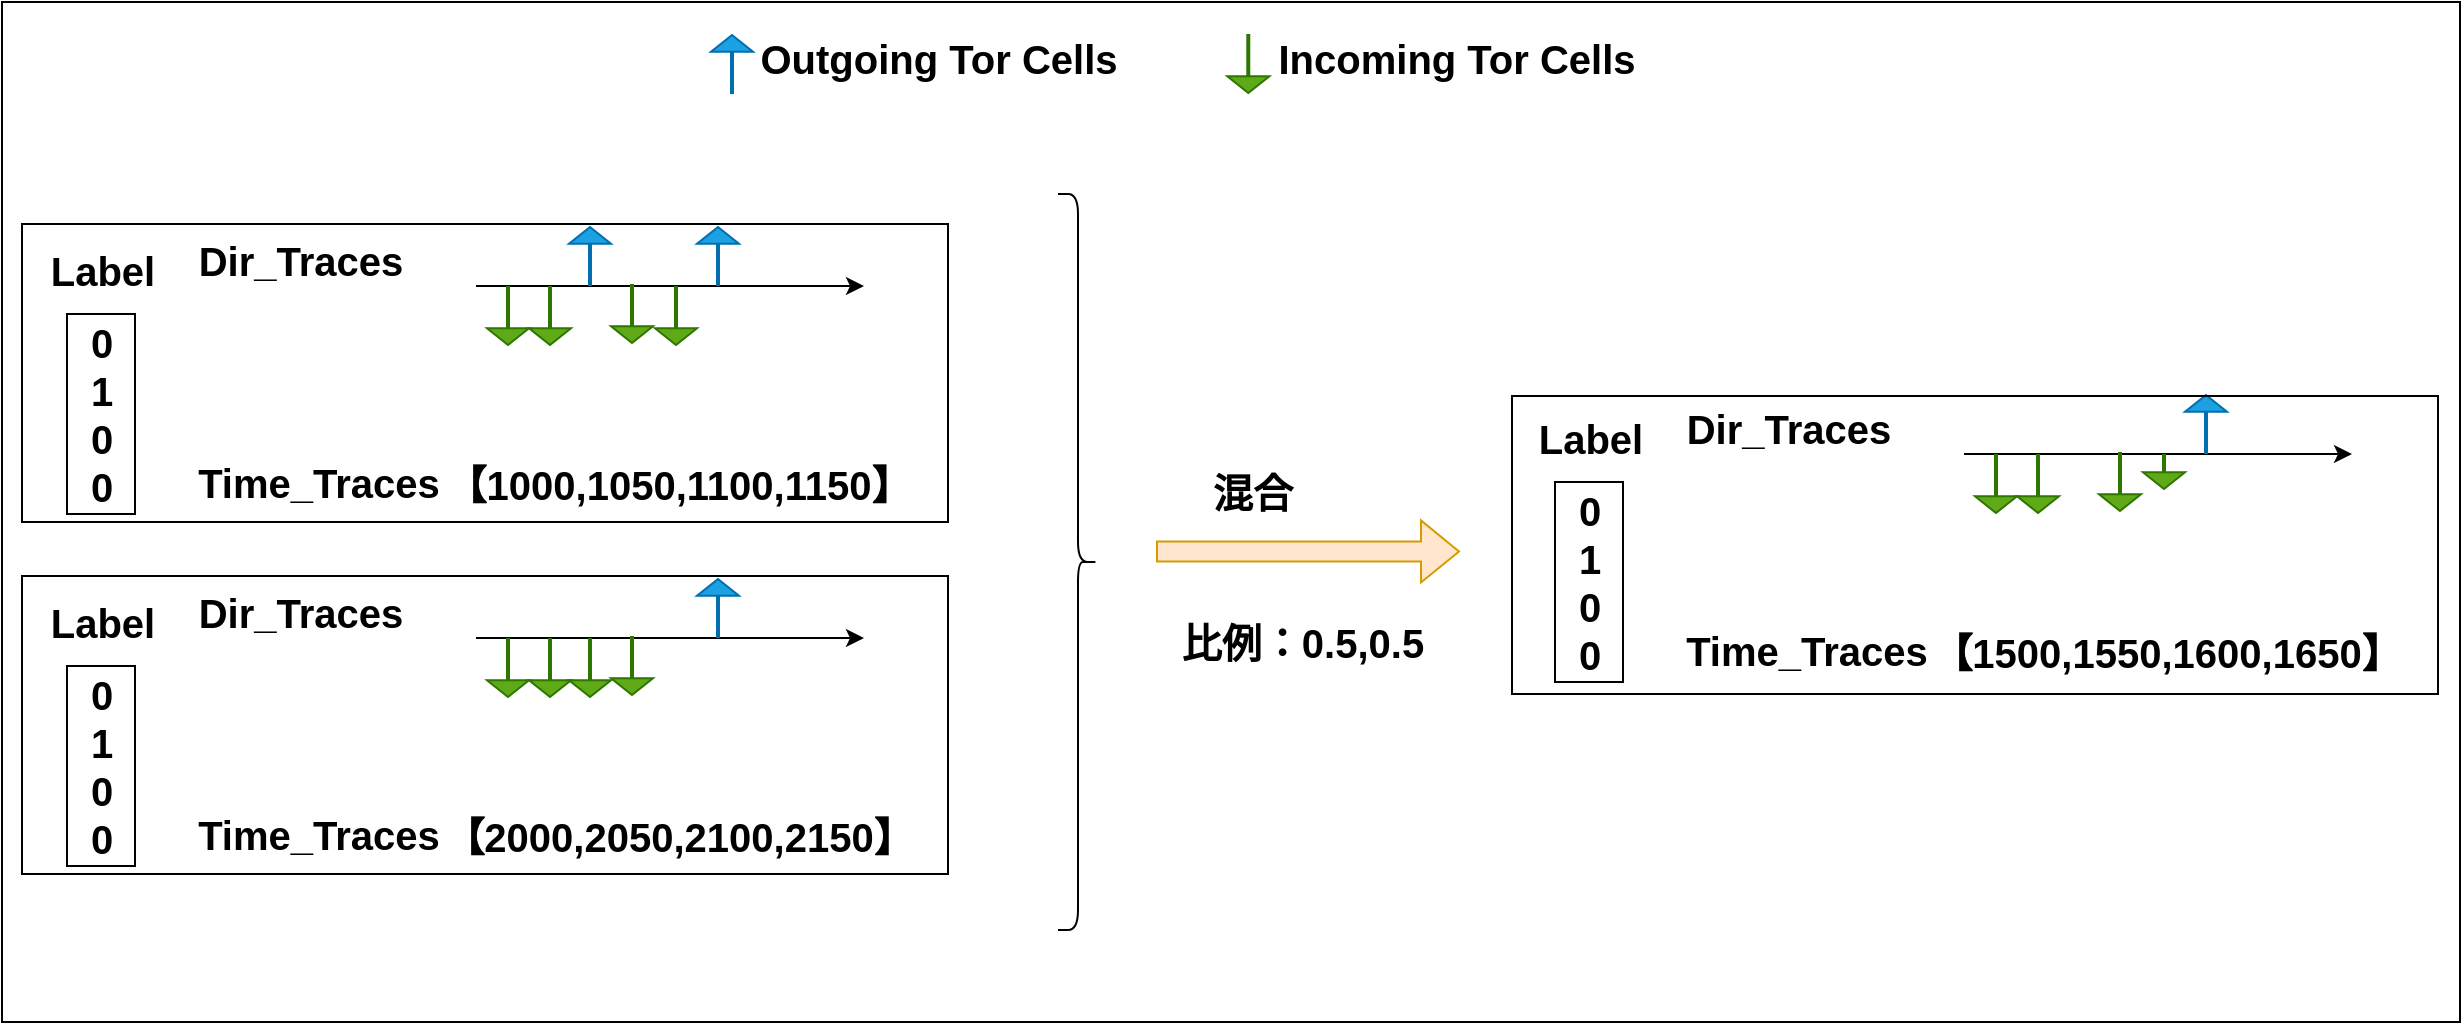 <mxfile version="24.0.7" type="github">
  <diagram name="第 1 页" id="UziOLpM5YsbqwVn2DmHD">
    <mxGraphModel dx="2700" dy="1170" grid="0" gridSize="10" guides="1" tooltips="1" connect="1" arrows="1" fold="1" page="0" pageScale="1" pageWidth="827" pageHeight="1169" math="0" shadow="0">
      <root>
        <mxCell id="0" />
        <mxCell id="1" parent="0" />
        <mxCell id="OHT-_fJKQ6jHZzlT6oBC-2" value="" style="shape=flexArrow;endArrow=classic;html=1;rounded=0;fillColor=#ffe6cc;strokeColor=#d79b00;" edge="1" parent="1">
          <mxGeometry width="50" height="50" relative="1" as="geometry">
            <mxPoint x="-231" y="212.71" as="sourcePoint" />
            <mxPoint x="-79" y="212.71" as="targetPoint" />
          </mxGeometry>
        </mxCell>
        <mxCell id="OHT-_fJKQ6jHZzlT6oBC-3" value="&lt;font size=&quot;1&quot;&gt;&lt;b&gt;&lt;font style=&quot;font-size: 20px;&quot;&gt;混合&lt;/font&gt;&lt;/b&gt;&lt;/font&gt;" style="text;html=1;align=center;verticalAlign=middle;resizable=0;points=[];autosize=1;strokeColor=none;fillColor=none;" vertex="1" parent="1">
          <mxGeometry x="-212" y="165" width="58" height="36" as="geometry" />
        </mxCell>
        <mxCell id="OHT-_fJKQ6jHZzlT6oBC-31" value="" style="endArrow=classic;html=1;rounded=0;" edge="1" parent="1">
          <mxGeometry width="50" height="50" relative="1" as="geometry">
            <mxPoint x="-571" y="80" as="sourcePoint" />
            <mxPoint x="-377" y="80" as="targetPoint" />
          </mxGeometry>
        </mxCell>
        <mxCell id="OHT-_fJKQ6jHZzlT6oBC-38" value="" style="shape=flexArrow;endArrow=classic;html=1;rounded=0;fillColor=#60a917;strokeColor=#2D7600;endWidth=19;endSize=2.44;width=1;" edge="1" parent="1">
          <mxGeometry width="50" height="50" relative="1" as="geometry">
            <mxPoint x="-555" y="80" as="sourcePoint" />
            <mxPoint x="-555" y="110" as="targetPoint" />
          </mxGeometry>
        </mxCell>
        <mxCell id="OHT-_fJKQ6jHZzlT6oBC-39" value="" style="shape=flexArrow;endArrow=classic;html=1;rounded=0;fillColor=#60a917;strokeColor=#2D7600;endWidth=19;endSize=2.44;width=1;" edge="1" parent="1">
          <mxGeometry width="50" height="50" relative="1" as="geometry">
            <mxPoint x="-534" y="80" as="sourcePoint" />
            <mxPoint x="-534" y="110" as="targetPoint" />
          </mxGeometry>
        </mxCell>
        <mxCell id="OHT-_fJKQ6jHZzlT6oBC-40" value="" style="shape=flexArrow;endArrow=classic;html=1;rounded=0;endWidth=19;endSize=2.44;width=1;fillColor=#1ba1e2;strokeColor=#006EAF;" edge="1" parent="1">
          <mxGeometry width="50" height="50" relative="1" as="geometry">
            <mxPoint x="-514" y="80" as="sourcePoint" />
            <mxPoint x="-514" y="50" as="targetPoint" />
          </mxGeometry>
        </mxCell>
        <mxCell id="OHT-_fJKQ6jHZzlT6oBC-41" value="" style="shape=flexArrow;endArrow=classic;html=1;rounded=0;fillColor=#60a917;strokeColor=#2D7600;endWidth=19;endSize=2.44;width=1;" edge="1" parent="1">
          <mxGeometry width="50" height="50" relative="1" as="geometry">
            <mxPoint x="-493" y="79" as="sourcePoint" />
            <mxPoint x="-493" y="109" as="targetPoint" />
          </mxGeometry>
        </mxCell>
        <mxCell id="OHT-_fJKQ6jHZzlT6oBC-42" value="" style="shape=flexArrow;endArrow=classic;html=1;rounded=0;fillColor=#60a917;strokeColor=#2D7600;endWidth=19;endSize=2.44;width=1;" edge="1" parent="1">
          <mxGeometry width="50" height="50" relative="1" as="geometry">
            <mxPoint x="-471" y="80" as="sourcePoint" />
            <mxPoint x="-471" y="110" as="targetPoint" />
          </mxGeometry>
        </mxCell>
        <mxCell id="OHT-_fJKQ6jHZzlT6oBC-43" value="" style="shape=flexArrow;endArrow=classic;html=1;rounded=0;endWidth=19;endSize=2.44;width=1;fillColor=#1ba1e2;strokeColor=#006EAF;" edge="1" parent="1">
          <mxGeometry width="50" height="50" relative="1" as="geometry">
            <mxPoint x="-450" y="80" as="sourcePoint" />
            <mxPoint x="-450" y="50" as="targetPoint" />
          </mxGeometry>
        </mxCell>
        <mxCell id="OHT-_fJKQ6jHZzlT6oBC-44" value="&lt;font size=&quot;1&quot;&gt;&lt;b&gt;&lt;font style=&quot;font-size: 20px;&quot;&gt;Dir_Traces&lt;/font&gt;&lt;/b&gt;&lt;/font&gt;" style="text;html=1;align=center;verticalAlign=middle;resizable=0;points=[];autosize=1;strokeColor=none;fillColor=none;" vertex="1" parent="1">
          <mxGeometry x="-719" y="49" width="120" height="36" as="geometry" />
        </mxCell>
        <mxCell id="OHT-_fJKQ6jHZzlT6oBC-45" value="&lt;font size=&quot;1&quot;&gt;&lt;b&gt;&lt;font style=&quot;font-size: 20px;&quot;&gt;Label&lt;/font&gt;&lt;/b&gt;&lt;/font&gt;" style="text;html=1;align=center;verticalAlign=middle;resizable=0;points=[];autosize=1;strokeColor=none;fillColor=none;" vertex="1" parent="1">
          <mxGeometry x="-793" y="54" width="70" height="36" as="geometry" />
        </mxCell>
        <mxCell id="OHT-_fJKQ6jHZzlT6oBC-46" value="&lt;div style=&quot;font-size: 20px;&quot;&gt;&lt;font style=&quot;font-size: 20px;&quot;&gt;&lt;b&gt;&lt;font style=&quot;font-size: 20px;&quot;&gt;0&lt;/font&gt;&lt;/b&gt;&lt;/font&gt;&lt;/div&gt;&lt;div style=&quot;font-size: 20px;&quot;&gt;&lt;font style=&quot;font-size: 20px;&quot;&gt;&lt;b&gt;&lt;font style=&quot;font-size: 20px;&quot;&gt;1&lt;/font&gt;&lt;/b&gt;&lt;/font&gt;&lt;/div&gt;&lt;div style=&quot;font-size: 20px;&quot;&gt;&lt;font style=&quot;font-size: 20px;&quot;&gt;&lt;b&gt;&lt;font style=&quot;font-size: 20px;&quot;&gt;0&lt;br&gt;&lt;/font&gt;&lt;/b&gt;&lt;/font&gt;&lt;/div&gt;&lt;div style=&quot;font-size: 20px;&quot;&gt;&lt;font style=&quot;font-size: 20px;&quot;&gt;&lt;b&gt;&lt;font style=&quot;font-size: 20px;&quot;&gt;&lt;font style=&quot;font-size: 20px;&quot;&gt;0&lt;/font&gt;&lt;br&gt;&lt;/font&gt;&lt;/b&gt;&lt;/font&gt;&lt;/div&gt;" style="rounded=0;whiteSpace=wrap;html=1;" vertex="1" parent="1">
          <mxGeometry x="-775.5" y="94" width="34" height="100" as="geometry" />
        </mxCell>
        <mxCell id="OHT-_fJKQ6jHZzlT6oBC-95" value="" style="rounded=0;whiteSpace=wrap;html=1;fillColor=none;" vertex="1" parent="1">
          <mxGeometry x="-808" y="-62" width="1229" height="510" as="geometry" />
        </mxCell>
        <mxCell id="OHT-_fJKQ6jHZzlT6oBC-96" value="" style="shape=flexArrow;endArrow=classic;html=1;rounded=0;endWidth=19;endSize=2.44;width=1;fillColor=#1ba1e2;strokeColor=#006EAF;" edge="1" parent="1">
          <mxGeometry width="50" height="50" relative="1" as="geometry">
            <mxPoint x="-442.999" y="-16" as="sourcePoint" />
            <mxPoint x="-442.999" y="-46" as="targetPoint" />
          </mxGeometry>
        </mxCell>
        <mxCell id="OHT-_fJKQ6jHZzlT6oBC-97" value="" style="shape=flexArrow;endArrow=classic;html=1;rounded=0;fillColor=#60a917;strokeColor=#2D7600;endWidth=19;endSize=2.44;width=1;" edge="1" parent="1">
          <mxGeometry width="50" height="50" relative="1" as="geometry">
            <mxPoint x="-184.856" y="-46" as="sourcePoint" />
            <mxPoint x="-184.856" y="-16" as="targetPoint" />
          </mxGeometry>
        </mxCell>
        <mxCell id="OHT-_fJKQ6jHZzlT6oBC-98" value="&lt;font size=&quot;1&quot;&gt;&lt;b&gt;&lt;font style=&quot;font-size: 20px;&quot;&gt;Outgoing Tor Cells&lt;/font&gt;&lt;/b&gt;&lt;/font&gt;" style="text;html=1;align=center;verticalAlign=middle;resizable=0;points=[];autosize=1;strokeColor=none;fillColor=none;" vertex="1" parent="1">
          <mxGeometry x="-437.57" y="-52" width="196" height="36" as="geometry" />
        </mxCell>
        <mxCell id="OHT-_fJKQ6jHZzlT6oBC-99" value="&lt;font size=&quot;1&quot;&gt;&lt;b&gt;&lt;font style=&quot;font-size: 20px;&quot;&gt;Incoming Tor Cells&lt;/font&gt;&lt;/b&gt;&lt;/font&gt;" style="text;html=1;align=center;verticalAlign=middle;resizable=0;points=[];autosize=1;strokeColor=none;fillColor=none;" vertex="1" parent="1">
          <mxGeometry x="-178.57" y="-52" width="196" height="36" as="geometry" />
        </mxCell>
        <mxCell id="OHT-_fJKQ6jHZzlT6oBC-116" value="" style="rounded=0;whiteSpace=wrap;html=1;fillColor=none;" vertex="1" parent="1">
          <mxGeometry x="-798" y="49" width="463" height="149" as="geometry" />
        </mxCell>
        <mxCell id="OHT-_fJKQ6jHZzlT6oBC-125" value="&lt;font size=&quot;1&quot;&gt;&lt;b&gt;&lt;font style=&quot;font-size: 20px;&quot;&gt;Time_Traces&lt;/font&gt;&lt;/b&gt;&lt;/font&gt;" style="text;html=1;align=center;verticalAlign=middle;resizable=0;points=[];autosize=1;strokeColor=none;fillColor=none;" vertex="1" parent="1">
          <mxGeometry x="-720" y="160" width="139" height="36" as="geometry" />
        </mxCell>
        <mxCell id="OHT-_fJKQ6jHZzlT6oBC-129" value="&lt;font size=&quot;1&quot;&gt;&lt;b&gt;&lt;font style=&quot;font-size: 20px;&quot;&gt;【1000,1050,1100,1150】&lt;/font&gt;&lt;/b&gt;&lt;/font&gt;" style="text;html=1;align=center;verticalAlign=middle;resizable=0;points=[];autosize=1;strokeColor=none;fillColor=none;" vertex="1" parent="1">
          <mxGeometry x="-597" y="161" width="253" height="36" as="geometry" />
        </mxCell>
        <mxCell id="OHT-_fJKQ6jHZzlT6oBC-131" value="" style="endArrow=classic;html=1;rounded=0;" edge="1" parent="1">
          <mxGeometry width="50" height="50" relative="1" as="geometry">
            <mxPoint x="-571" y="256" as="sourcePoint" />
            <mxPoint x="-377" y="256" as="targetPoint" />
          </mxGeometry>
        </mxCell>
        <mxCell id="OHT-_fJKQ6jHZzlT6oBC-132" value="" style="shape=flexArrow;endArrow=classic;html=1;rounded=0;fillColor=#60a917;strokeColor=#2D7600;endWidth=19;endSize=2.44;width=1;" edge="1" parent="1">
          <mxGeometry width="50" height="50" relative="1" as="geometry">
            <mxPoint x="-555" y="256" as="sourcePoint" />
            <mxPoint x="-555" y="286" as="targetPoint" />
          </mxGeometry>
        </mxCell>
        <mxCell id="OHT-_fJKQ6jHZzlT6oBC-133" value="" style="shape=flexArrow;endArrow=classic;html=1;rounded=0;fillColor=#60a917;strokeColor=#2D7600;endWidth=19;endSize=2.44;width=1;" edge="1" parent="1">
          <mxGeometry width="50" height="50" relative="1" as="geometry">
            <mxPoint x="-534" y="256" as="sourcePoint" />
            <mxPoint x="-534" y="286" as="targetPoint" />
          </mxGeometry>
        </mxCell>
        <mxCell id="OHT-_fJKQ6jHZzlT6oBC-135" value="" style="shape=flexArrow;endArrow=classic;html=1;rounded=0;fillColor=#60a917;strokeColor=#2D7600;endWidth=19;endSize=2.44;width=1;" edge="1" parent="1">
          <mxGeometry width="50" height="50" relative="1" as="geometry">
            <mxPoint x="-493" y="255" as="sourcePoint" />
            <mxPoint x="-493" y="285" as="targetPoint" />
          </mxGeometry>
        </mxCell>
        <mxCell id="OHT-_fJKQ6jHZzlT6oBC-137" value="" style="shape=flexArrow;endArrow=classic;html=1;rounded=0;endWidth=19;endSize=2.44;width=1;fillColor=#1ba1e2;strokeColor=#006EAF;" edge="1" parent="1">
          <mxGeometry width="50" height="50" relative="1" as="geometry">
            <mxPoint x="-450" y="256" as="sourcePoint" />
            <mxPoint x="-450" y="226" as="targetPoint" />
          </mxGeometry>
        </mxCell>
        <mxCell id="OHT-_fJKQ6jHZzlT6oBC-138" value="&lt;font size=&quot;1&quot;&gt;&lt;b&gt;&lt;font style=&quot;font-size: 20px;&quot;&gt;Dir_Traces&lt;/font&gt;&lt;/b&gt;&lt;/font&gt;" style="text;html=1;align=center;verticalAlign=middle;resizable=0;points=[];autosize=1;strokeColor=none;fillColor=none;" vertex="1" parent="1">
          <mxGeometry x="-719" y="225" width="120" height="36" as="geometry" />
        </mxCell>
        <mxCell id="OHT-_fJKQ6jHZzlT6oBC-139" value="&lt;font size=&quot;1&quot;&gt;&lt;b&gt;&lt;font style=&quot;font-size: 20px;&quot;&gt;Label&lt;/font&gt;&lt;/b&gt;&lt;/font&gt;" style="text;html=1;align=center;verticalAlign=middle;resizable=0;points=[];autosize=1;strokeColor=none;fillColor=none;" vertex="1" parent="1">
          <mxGeometry x="-793" y="230" width="70" height="36" as="geometry" />
        </mxCell>
        <mxCell id="OHT-_fJKQ6jHZzlT6oBC-140" value="&lt;div style=&quot;font-size: 20px;&quot;&gt;&lt;b&gt;&lt;font style=&quot;font-size: 20px;&quot;&gt;&lt;font style=&quot;font-size: 20px;&quot;&gt;0&lt;/font&gt;&lt;/font&gt;&lt;/b&gt;&lt;/div&gt;&lt;div style=&quot;font-size: 20px;&quot;&gt;&lt;b&gt;&lt;font style=&quot;font-size: 20px;&quot;&gt;&lt;font style=&quot;font-size: 20px;&quot;&gt;1&lt;/font&gt;&lt;/font&gt;&lt;/b&gt;&lt;/div&gt;&lt;div style=&quot;font-size: 20px;&quot;&gt;&lt;b&gt;&lt;font style=&quot;font-size: 20px;&quot;&gt;&lt;font style=&quot;font-size: 20px;&quot;&gt;0&lt;br&gt;&lt;/font&gt;&lt;/font&gt;&lt;/b&gt;&lt;/div&gt;&lt;div style=&quot;font-size: 20px;&quot;&gt;&lt;b&gt;&lt;font style=&quot;font-size: 20px;&quot;&gt;&lt;font style=&quot;font-size: 20px;&quot;&gt;&lt;font style=&quot;font-size: 20px;&quot;&gt;0&lt;/font&gt;&lt;br&gt;&lt;/font&gt;&lt;/font&gt;&lt;/b&gt;&lt;/div&gt;" style="rounded=0;whiteSpace=wrap;html=1;" vertex="1" parent="1">
          <mxGeometry x="-775.5" y="270" width="34" height="100" as="geometry" />
        </mxCell>
        <mxCell id="OHT-_fJKQ6jHZzlT6oBC-141" value="&lt;font size=&quot;1&quot;&gt;&lt;b&gt;&lt;font style=&quot;font-size: 20px;&quot;&gt;Time_Traces&lt;/font&gt;&lt;/b&gt;&lt;/font&gt;" style="text;html=1;align=center;verticalAlign=middle;resizable=0;points=[];autosize=1;strokeColor=none;fillColor=none;" vertex="1" parent="1">
          <mxGeometry x="-720" y="336" width="139" height="36" as="geometry" />
        </mxCell>
        <mxCell id="OHT-_fJKQ6jHZzlT6oBC-142" value="&lt;font size=&quot;1&quot;&gt;&lt;b&gt;&lt;font style=&quot;font-size: 20px;&quot;&gt;【2000,2050,2100,2150】&lt;/font&gt;&lt;/b&gt;&lt;/font&gt;" style="text;html=1;align=center;verticalAlign=middle;resizable=0;points=[];autosize=1;strokeColor=none;fillColor=none;" vertex="1" parent="1">
          <mxGeometry x="-597" y="337" width="253" height="36" as="geometry" />
        </mxCell>
        <mxCell id="OHT-_fJKQ6jHZzlT6oBC-143" value="" style="endArrow=classic;html=1;rounded=0;" edge="1" parent="1">
          <mxGeometry width="50" height="50" relative="1" as="geometry">
            <mxPoint x="173" y="164" as="sourcePoint" />
            <mxPoint x="367" y="164" as="targetPoint" />
          </mxGeometry>
        </mxCell>
        <mxCell id="OHT-_fJKQ6jHZzlT6oBC-144" value="" style="shape=flexArrow;endArrow=classic;html=1;rounded=0;fillColor=#60a917;strokeColor=#2D7600;endWidth=19;endSize=2.44;width=1;" edge="1" parent="1">
          <mxGeometry width="50" height="50" relative="1" as="geometry">
            <mxPoint x="189" y="164" as="sourcePoint" />
            <mxPoint x="189" y="194" as="targetPoint" />
          </mxGeometry>
        </mxCell>
        <mxCell id="OHT-_fJKQ6jHZzlT6oBC-145" value="" style="shape=flexArrow;endArrow=classic;html=1;rounded=0;fillColor=#60a917;strokeColor=#2D7600;endWidth=19;endSize=2.44;width=1;" edge="1" parent="1">
          <mxGeometry width="50" height="50" relative="1" as="geometry">
            <mxPoint x="210" y="164" as="sourcePoint" />
            <mxPoint x="210" y="194" as="targetPoint" />
          </mxGeometry>
        </mxCell>
        <mxCell id="OHT-_fJKQ6jHZzlT6oBC-147" value="" style="shape=flexArrow;endArrow=classic;html=1;rounded=0;fillColor=#60a917;strokeColor=#2D7600;endWidth=19;endSize=2.44;width=1;" edge="1" parent="1">
          <mxGeometry width="50" height="50" relative="1" as="geometry">
            <mxPoint x="251" y="163" as="sourcePoint" />
            <mxPoint x="251" y="193" as="targetPoint" />
          </mxGeometry>
        </mxCell>
        <mxCell id="OHT-_fJKQ6jHZzlT6oBC-148" value="" style="shape=flexArrow;endArrow=classic;html=1;rounded=0;fillColor=#60a917;strokeColor=#2D7600;endWidth=19;endSize=2.44;width=1;" edge="1" parent="1">
          <mxGeometry width="50" height="50" relative="1" as="geometry">
            <mxPoint x="273" y="164" as="sourcePoint" />
            <mxPoint x="273" y="182" as="targetPoint" />
          </mxGeometry>
        </mxCell>
        <mxCell id="OHT-_fJKQ6jHZzlT6oBC-149" value="" style="shape=flexArrow;endArrow=classic;html=1;rounded=0;endWidth=19;endSize=2.44;width=1;fillColor=#1ba1e2;strokeColor=#006EAF;" edge="1" parent="1">
          <mxGeometry width="50" height="50" relative="1" as="geometry">
            <mxPoint x="294" y="164" as="sourcePoint" />
            <mxPoint x="294" y="134" as="targetPoint" />
          </mxGeometry>
        </mxCell>
        <mxCell id="OHT-_fJKQ6jHZzlT6oBC-150" value="&lt;font size=&quot;1&quot;&gt;&lt;b&gt;&lt;font style=&quot;font-size: 20px;&quot;&gt;Dir_Traces&lt;/font&gt;&lt;/b&gt;&lt;/font&gt;" style="text;html=1;align=center;verticalAlign=middle;resizable=0;points=[];autosize=1;strokeColor=none;fillColor=none;" vertex="1" parent="1">
          <mxGeometry x="25" y="133" width="120" height="36" as="geometry" />
        </mxCell>
        <mxCell id="OHT-_fJKQ6jHZzlT6oBC-151" value="&lt;font size=&quot;1&quot;&gt;&lt;b&gt;&lt;font style=&quot;font-size: 20px;&quot;&gt;Label&lt;/font&gt;&lt;/b&gt;&lt;/font&gt;" style="text;html=1;align=center;verticalAlign=middle;resizable=0;points=[];autosize=1;strokeColor=none;fillColor=none;" vertex="1" parent="1">
          <mxGeometry x="-49" y="138" width="70" height="36" as="geometry" />
        </mxCell>
        <mxCell id="OHT-_fJKQ6jHZzlT6oBC-152" value="&lt;div style=&quot;font-size: 20px;&quot;&gt;&lt;font style=&quot;font-size: 20px;&quot;&gt;&lt;b&gt;&lt;font style=&quot;font-size: 20px;&quot;&gt;0&lt;/font&gt;&lt;/b&gt;&lt;/font&gt;&lt;/div&gt;&lt;div style=&quot;font-size: 20px;&quot;&gt;&lt;font style=&quot;font-size: 20px;&quot;&gt;&lt;b&gt;&lt;font style=&quot;font-size: 20px;&quot;&gt;1&lt;/font&gt;&lt;/b&gt;&lt;/font&gt;&lt;/div&gt;&lt;div style=&quot;font-size: 20px;&quot;&gt;&lt;font style=&quot;font-size: 20px;&quot;&gt;&lt;b&gt;&lt;font style=&quot;font-size: 20px;&quot;&gt;0&lt;br&gt;&lt;/font&gt;&lt;/b&gt;&lt;/font&gt;&lt;/div&gt;&lt;div style=&quot;font-size: 20px;&quot;&gt;&lt;font style=&quot;font-size: 20px;&quot;&gt;&lt;b&gt;&lt;font style=&quot;font-size: 20px;&quot;&gt;&lt;font style=&quot;font-size: 20px;&quot;&gt;0&lt;/font&gt;&lt;br&gt;&lt;/font&gt;&lt;/b&gt;&lt;/font&gt;&lt;/div&gt;" style="rounded=0;whiteSpace=wrap;html=1;" vertex="1" parent="1">
          <mxGeometry x="-31.5" y="178" width="34" height="100" as="geometry" />
        </mxCell>
        <mxCell id="OHT-_fJKQ6jHZzlT6oBC-153" value="&lt;font size=&quot;1&quot;&gt;&lt;b&gt;&lt;font style=&quot;font-size: 20px;&quot;&gt;Time_Traces&lt;/font&gt;&lt;/b&gt;&lt;/font&gt;" style="text;html=1;align=center;verticalAlign=middle;resizable=0;points=[];autosize=1;strokeColor=none;fillColor=none;" vertex="1" parent="1">
          <mxGeometry x="24" y="244" width="139" height="36" as="geometry" />
        </mxCell>
        <mxCell id="OHT-_fJKQ6jHZzlT6oBC-154" value="&lt;font size=&quot;1&quot;&gt;&lt;b&gt;&lt;font style=&quot;font-size: 20px;&quot;&gt;【1500,1550,1600,1650】&lt;/font&gt;&lt;/b&gt;&lt;/font&gt;" style="text;html=1;align=center;verticalAlign=middle;resizable=0;points=[];autosize=1;strokeColor=none;fillColor=none;" vertex="1" parent="1">
          <mxGeometry x="147" y="245" width="253" height="36" as="geometry" />
        </mxCell>
        <mxCell id="OHT-_fJKQ6jHZzlT6oBC-155" value="" style="shape=flexArrow;endArrow=classic;html=1;rounded=0;fillColor=#60a917;strokeColor=#2D7600;endWidth=19;endSize=2.44;width=1;" edge="1" parent="1">
          <mxGeometry width="50" height="50" relative="1" as="geometry">
            <mxPoint x="-514" y="256" as="sourcePoint" />
            <mxPoint x="-514" y="286" as="targetPoint" />
          </mxGeometry>
        </mxCell>
        <mxCell id="OHT-_fJKQ6jHZzlT6oBC-156" value="" style="shape=curlyBracket;whiteSpace=wrap;html=1;rounded=1;flipH=1;labelPosition=right;verticalLabelPosition=middle;align=left;verticalAlign=middle;" vertex="1" parent="1">
          <mxGeometry x="-280" y="34" width="20" height="368" as="geometry" />
        </mxCell>
        <mxCell id="OHT-_fJKQ6jHZzlT6oBC-160" value="" style="rounded=0;whiteSpace=wrap;html=1;fillColor=none;" vertex="1" parent="1">
          <mxGeometry x="-798" y="225" width="463" height="149" as="geometry" />
        </mxCell>
        <mxCell id="OHT-_fJKQ6jHZzlT6oBC-161" value="" style="rounded=0;whiteSpace=wrap;html=1;fillColor=none;" vertex="1" parent="1">
          <mxGeometry x="-53" y="135" width="463" height="149" as="geometry" />
        </mxCell>
        <mxCell id="OHT-_fJKQ6jHZzlT6oBC-162" value="&lt;font size=&quot;1&quot;&gt;&lt;b&gt;&lt;font style=&quot;font-size: 20px;&quot;&gt;比例：0.5,0.5&lt;/font&gt;&lt;/b&gt;&lt;/font&gt;" style="text;html=1;align=center;verticalAlign=middle;resizable=0;points=[];autosize=1;strokeColor=none;fillColor=none;" vertex="1" parent="1">
          <mxGeometry x="-228" y="240" width="139" height="36" as="geometry" />
        </mxCell>
      </root>
    </mxGraphModel>
  </diagram>
</mxfile>
